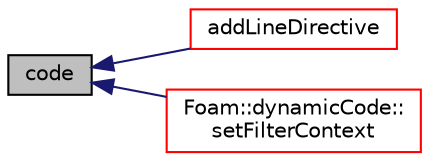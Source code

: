 digraph "code"
{
  bgcolor="transparent";
  edge [fontname="Helvetica",fontsize="10",labelfontname="Helvetica",labelfontsize="10"];
  node [fontname="Helvetica",fontsize="10",shape=record];
  rankdir="LR";
  Node1 [label="code",height=0.2,width=0.4,color="black", fillcolor="grey75", style="filled", fontcolor="black"];
  Node1 -> Node2 [dir="back",color="midnightblue",fontsize="10",style="solid",fontname="Helvetica"];
  Node2 [label="addLineDirective",height=0.2,width=0.4,color="red",URL="$a00607.html#aa9d5cadb0154391add50c7a3a6708204",tooltip="Helper: add #line directive. "];
  Node1 -> Node3 [dir="back",color="midnightblue",fontsize="10",style="solid",fontname="Helvetica"];
  Node3 [label="Foam::dynamicCode::\lsetFilterContext",height=0.2,width=0.4,color="red",URL="$a00606.html#a9fb6decafaa7baafa002326b82315d7c",tooltip="Define filter variables for code, codeInclude, SHA1sum. "];
}
